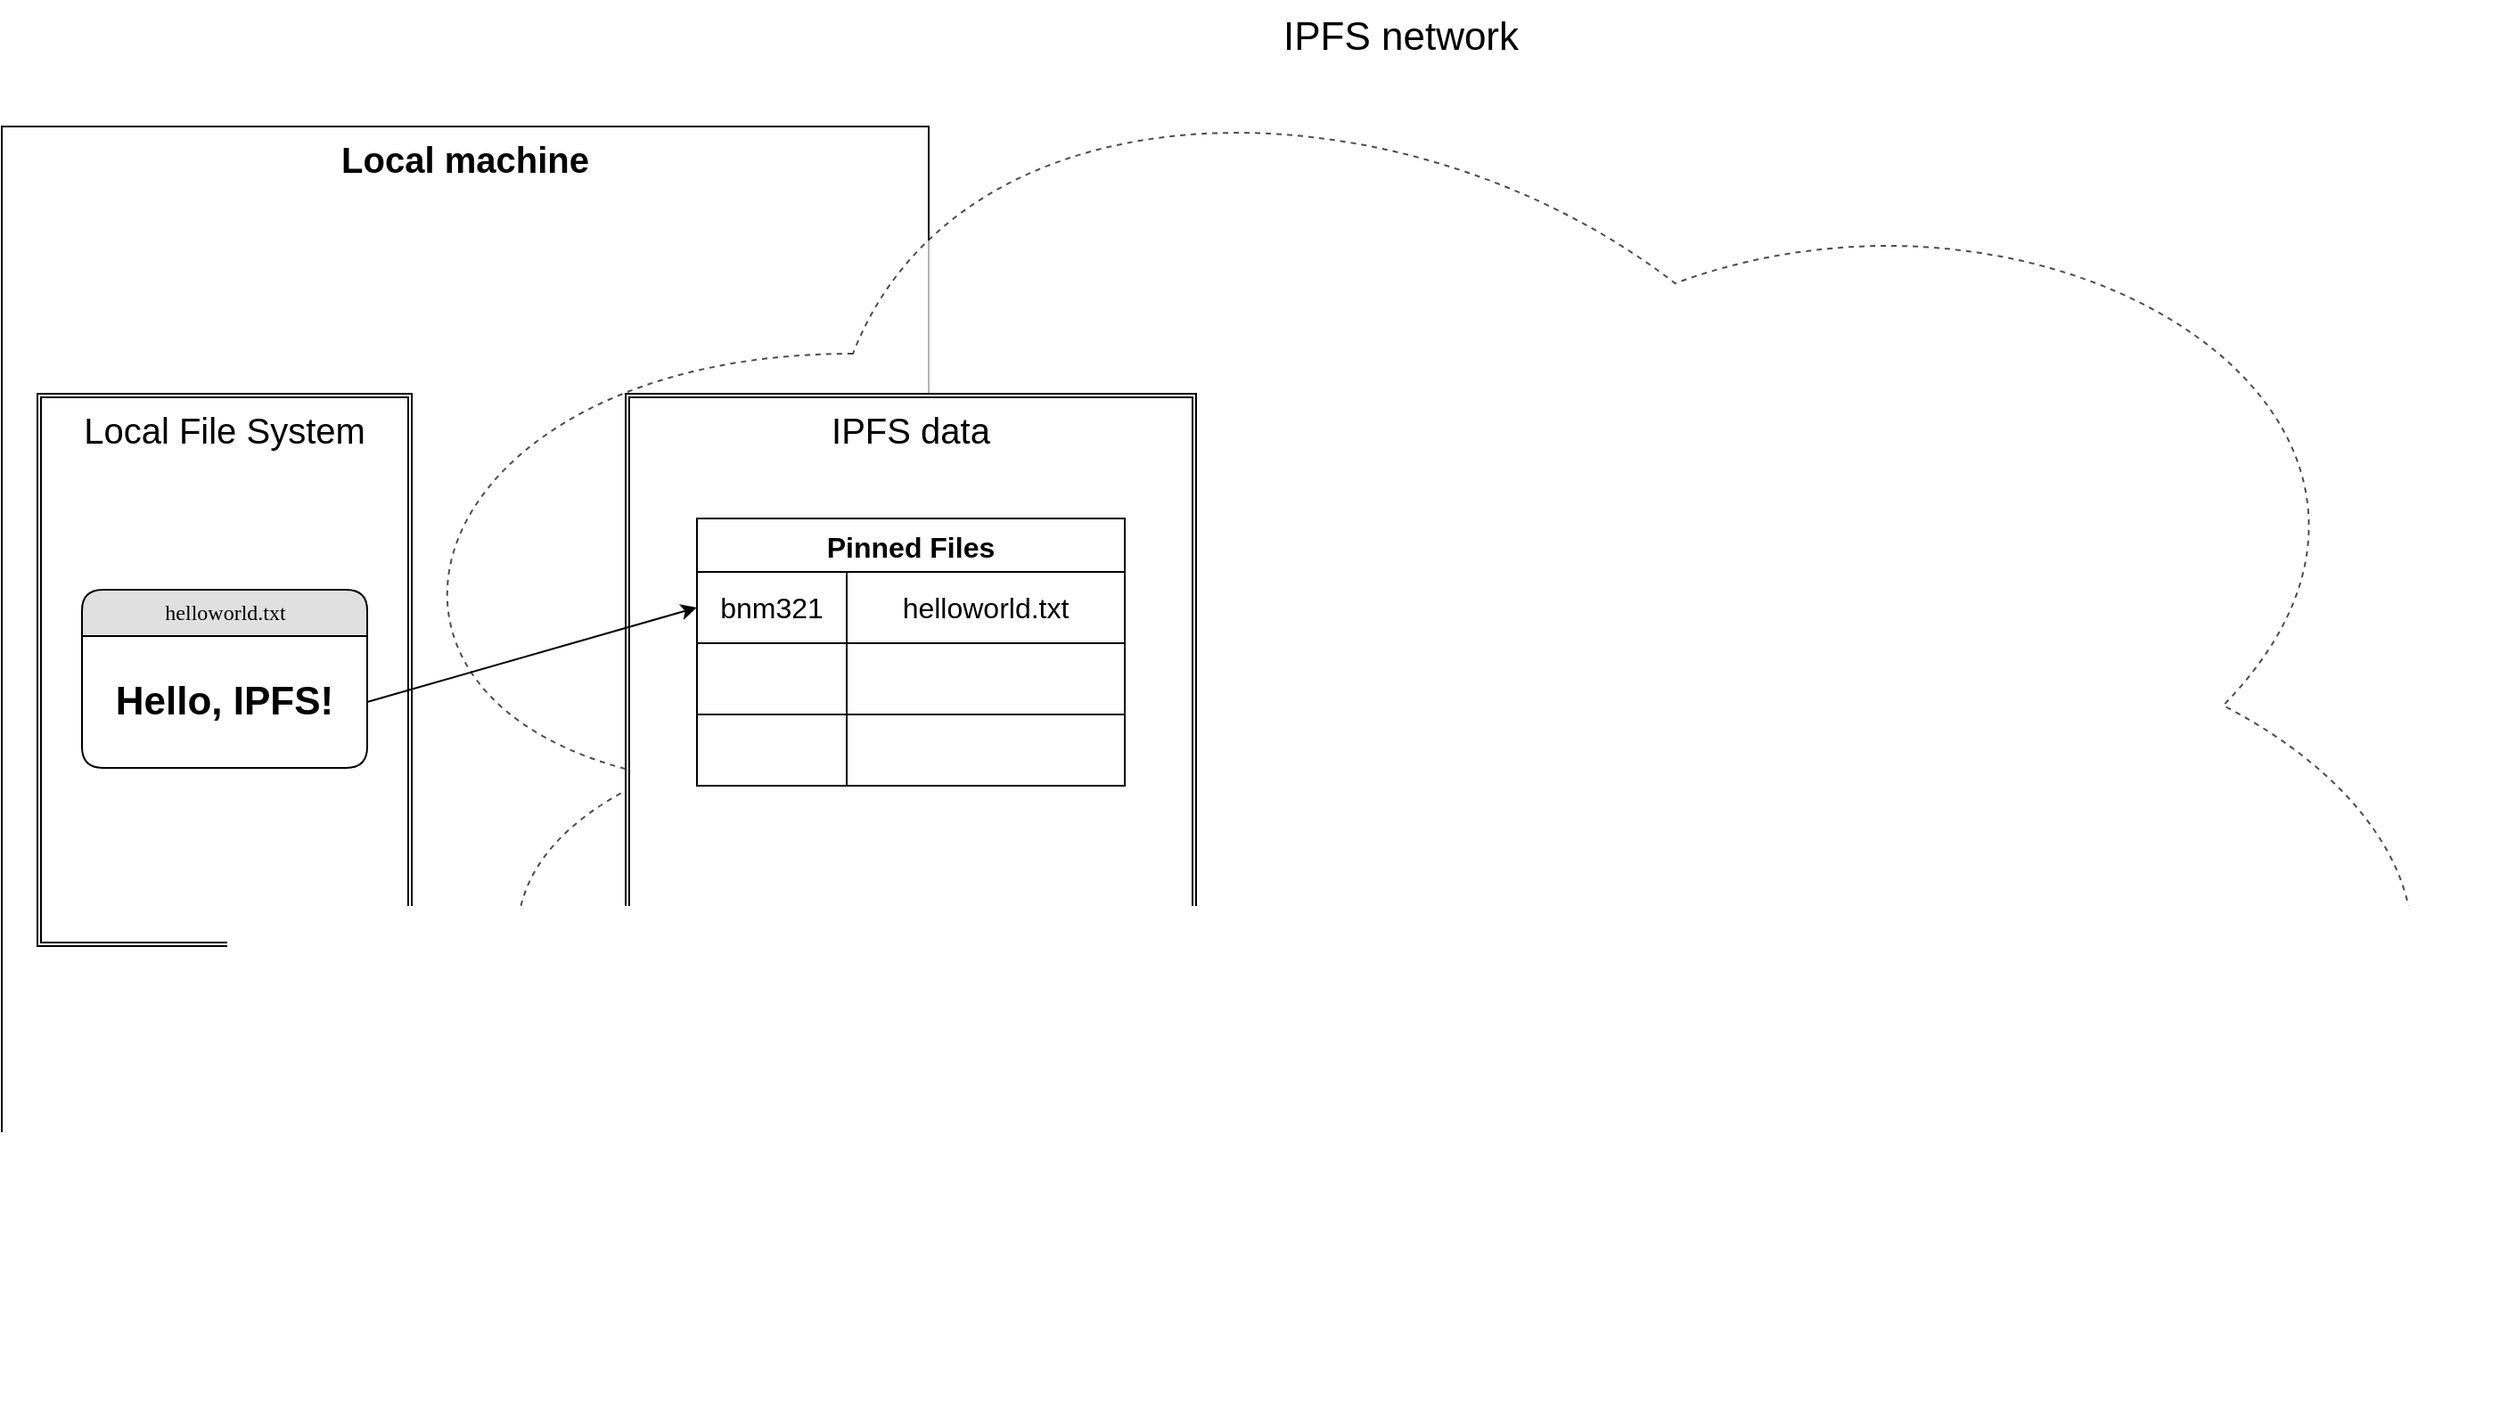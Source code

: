 <mxfile version="26.0.10">
  <diagram name="Page-1" id="5d7acffa-a066-3a61-03fe-96351882024d">
    <mxGraphModel dx="1434" dy="801" grid="1" gridSize="10" guides="1" tooltips="1" connect="1" arrows="1" fold="1" page="1" pageScale="1" pageWidth="1100" pageHeight="850" background="#ffffff" math="0" shadow="0">
      <root>
        <mxCell id="0" />
        <mxCell id="1" parent="0" />
        <mxCell id="QfacBQKaahASg-ri2pV1-2" value="Local machine" style="rounded=0;whiteSpace=wrap;html=1;labelPosition=center;verticalLabelPosition=middle;align=center;verticalAlign=top;fontStyle=1;fontSize=20;" parent="1" vertex="1">
          <mxGeometry x="20" y="70" width="520" height="600" as="geometry" />
        </mxCell>
        <mxCell id="QfacBQKaahASg-ri2pV1-7" value="IPFS network" style="ellipse;shape=cloud;whiteSpace=wrap;html=1;fontSize=22;verticalAlign=top;align=center;opacity=70;dashed=1;" parent="1" vertex="1">
          <mxGeometry x="190" width="1230" height="790" as="geometry" />
        </mxCell>
        <mxCell id="QfacBQKaahASg-ri2pV1-22" value="Local File System" style="shape=ext;double=1;rounded=0;whiteSpace=wrap;html=1;fontSize=20;verticalAlign=top;" parent="1" vertex="1">
          <mxGeometry x="40" y="220" width="210" height="310" as="geometry" />
        </mxCell>
        <mxCell id="QfacBQKaahASg-ri2pV1-23" value="helloworld.txt" style="swimlane;html=1;fontStyle=0;childLayout=stackLayout;horizontal=1;startSize=26;fillColor=#e0e0e0;horizontalStack=0;resizeParent=1;resizeLast=0;collapsible=1;marginBottom=0;swimlaneFillColor=#ffffff;align=center;rounded=1;shadow=0;comic=0;labelBackgroundColor=none;strokeWidth=1;fontFamily=Verdana;fontSize=12" parent="1" vertex="1">
          <mxGeometry x="65" y="330" width="160" height="100" as="geometry" />
        </mxCell>
        <mxCell id="QfacBQKaahASg-ri2pV1-24" value="Hello, IPFS!" style="text;html=1;strokeColor=none;fillColor=none;spacingLeft=4;spacingRight=4;whiteSpace=wrap;overflow=hidden;rotatable=0;points=[[0,0.5],[1,0.5]];portConstraint=eastwest;verticalAlign=middle;align=center;fontStyle=1;fontSize=22;" parent="QfacBQKaahASg-ri2pV1-23" vertex="1">
          <mxGeometry y="26" width="160" height="74" as="geometry" />
        </mxCell>
        <mxCell id="QfacBQKaahASg-ri2pV1-25" value="IPFS data" style="shape=ext;double=1;rounded=0;whiteSpace=wrap;html=1;fontSize=20;verticalAlign=top;" parent="1" vertex="1">
          <mxGeometry x="370" y="220" width="320" height="310" as="geometry" />
        </mxCell>
        <mxCell id="QfacBQKaahASg-ri2pV1-26" value="Pinned Files" style="shape=table;startSize=30;container=1;collapsible=0;childLayout=tableLayout;strokeColor=default;fontSize=16;align=center;fontStyle=1" parent="1" vertex="1">
          <mxGeometry x="410" y="290" width="240" height="150" as="geometry" />
        </mxCell>
        <mxCell id="QfacBQKaahASg-ri2pV1-27" value="" style="shape=tableRow;horizontal=0;startSize=0;swimlaneHead=0;swimlaneBody=0;strokeColor=inherit;top=0;left=0;bottom=0;right=0;collapsible=0;dropTarget=0;fillColor=none;points=[[0,0.5],[1,0.5]];portConstraint=eastwest;fontSize=16;" parent="QfacBQKaahASg-ri2pV1-26" vertex="1">
          <mxGeometry y="30" width="240" height="40" as="geometry" />
        </mxCell>
        <mxCell id="QfacBQKaahASg-ri2pV1-28" value="bnm321" style="shape=partialRectangle;html=1;whiteSpace=wrap;connectable=0;strokeColor=inherit;overflow=hidden;fillColor=none;top=0;left=0;bottom=0;right=0;pointerEvents=1;fontSize=16;" parent="QfacBQKaahASg-ri2pV1-27" vertex="1">
          <mxGeometry width="84" height="40" as="geometry">
            <mxRectangle width="84" height="40" as="alternateBounds" />
          </mxGeometry>
        </mxCell>
        <mxCell id="QfacBQKaahASg-ri2pV1-29" value="&lt;div align=&quot;center&quot;&gt;helloworld.txt&lt;/div&gt;" style="shape=partialRectangle;html=1;whiteSpace=wrap;connectable=0;strokeColor=inherit;overflow=hidden;fillColor=none;top=0;left=0;bottom=0;right=0;pointerEvents=1;fontSize=16;align=center;" parent="QfacBQKaahASg-ri2pV1-27" vertex="1">
          <mxGeometry x="84" width="156" height="40" as="geometry">
            <mxRectangle width="156" height="40" as="alternateBounds" />
          </mxGeometry>
        </mxCell>
        <mxCell id="QfacBQKaahASg-ri2pV1-31" value="" style="shape=tableRow;horizontal=0;startSize=0;swimlaneHead=0;swimlaneBody=0;strokeColor=inherit;top=0;left=0;bottom=0;right=0;collapsible=0;dropTarget=0;fillColor=none;points=[[0,0.5],[1,0.5]];portConstraint=eastwest;fontSize=16;" parent="QfacBQKaahASg-ri2pV1-26" vertex="1">
          <mxGeometry y="70" width="240" height="40" as="geometry" />
        </mxCell>
        <mxCell id="QfacBQKaahASg-ri2pV1-32" value="" style="shape=partialRectangle;html=1;whiteSpace=wrap;connectable=0;strokeColor=inherit;overflow=hidden;fillColor=none;top=0;left=0;bottom=0;right=0;pointerEvents=1;fontSize=16;" parent="QfacBQKaahASg-ri2pV1-31" vertex="1">
          <mxGeometry width="84" height="40" as="geometry">
            <mxRectangle width="84" height="40" as="alternateBounds" />
          </mxGeometry>
        </mxCell>
        <mxCell id="QfacBQKaahASg-ri2pV1-33" value="" style="shape=partialRectangle;html=1;whiteSpace=wrap;connectable=0;strokeColor=inherit;overflow=hidden;fillColor=none;top=0;left=0;bottom=0;right=0;pointerEvents=1;fontSize=16;" parent="QfacBQKaahASg-ri2pV1-31" vertex="1">
          <mxGeometry x="84" width="156" height="40" as="geometry">
            <mxRectangle width="156" height="40" as="alternateBounds" />
          </mxGeometry>
        </mxCell>
        <mxCell id="QfacBQKaahASg-ri2pV1-35" value="" style="shape=tableRow;horizontal=0;startSize=0;swimlaneHead=0;swimlaneBody=0;strokeColor=inherit;top=0;left=0;bottom=0;right=0;collapsible=0;dropTarget=0;fillColor=none;points=[[0,0.5],[1,0.5]];portConstraint=eastwest;fontSize=16;" parent="QfacBQKaahASg-ri2pV1-26" vertex="1">
          <mxGeometry y="110" width="240" height="40" as="geometry" />
        </mxCell>
        <mxCell id="QfacBQKaahASg-ri2pV1-36" value="" style="shape=partialRectangle;html=1;whiteSpace=wrap;connectable=0;strokeColor=inherit;overflow=hidden;fillColor=none;top=0;left=0;bottom=0;right=0;pointerEvents=1;fontSize=16;" parent="QfacBQKaahASg-ri2pV1-35" vertex="1">
          <mxGeometry width="84" height="40" as="geometry">
            <mxRectangle width="84" height="40" as="alternateBounds" />
          </mxGeometry>
        </mxCell>
        <mxCell id="QfacBQKaahASg-ri2pV1-37" value="" style="shape=partialRectangle;html=1;whiteSpace=wrap;connectable=0;strokeColor=inherit;overflow=hidden;fillColor=none;top=0;left=0;bottom=0;right=0;pointerEvents=1;fontSize=16;" parent="QfacBQKaahASg-ri2pV1-35" vertex="1">
          <mxGeometry x="84" width="156" height="40" as="geometry">
            <mxRectangle width="156" height="40" as="alternateBounds" />
          </mxGeometry>
        </mxCell>
        <mxCell id="QfacBQKaahASg-ri2pV1-39" value="" style="endArrow=classic;html=1;rounded=0;exitX=1;exitY=0.5;exitDx=0;exitDy=0;entryX=0;entryY=0.5;entryDx=0;entryDy=0;" parent="1" source="QfacBQKaahASg-ri2pV1-24" target="QfacBQKaahASg-ri2pV1-27" edge="1">
          <mxGeometry width="50" height="50" relative="1" as="geometry">
            <mxPoint x="690" y="410" as="sourcePoint" />
            <mxPoint x="740" y="360" as="targetPoint" />
          </mxGeometry>
        </mxCell>
      </root>
    </mxGraphModel>
  </diagram>
</mxfile>

